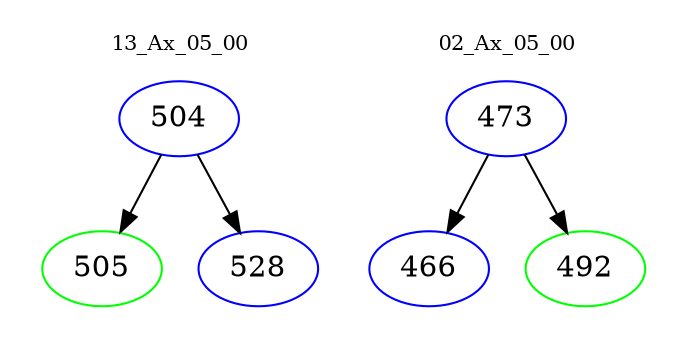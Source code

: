 digraph{
subgraph cluster_0 {
color = white
label = "13_Ax_05_00";
fontsize=10;
T0_504 [label="504", color="blue"]
T0_504 -> T0_505 [color="black"]
T0_505 [label="505", color="green"]
T0_504 -> T0_528 [color="black"]
T0_528 [label="528", color="blue"]
}
subgraph cluster_1 {
color = white
label = "02_Ax_05_00";
fontsize=10;
T1_473 [label="473", color="blue"]
T1_473 -> T1_466 [color="black"]
T1_466 [label="466", color="blue"]
T1_473 -> T1_492 [color="black"]
T1_492 [label="492", color="green"]
}
}
